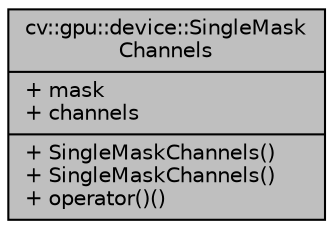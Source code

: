 digraph "cv::gpu::device::SingleMaskChannels"
{
 // LATEX_PDF_SIZE
  edge [fontname="Helvetica",fontsize="10",labelfontname="Helvetica",labelfontsize="10"];
  node [fontname="Helvetica",fontsize="10",shape=record];
  Node1 [label="{cv::gpu::device::SingleMask\lChannels\n|+ mask\l+ channels\l|+ SingleMaskChannels()\l+ SingleMaskChannels()\l+ operator()()\l}",height=0.2,width=0.4,color="black", fillcolor="grey75", style="filled", fontcolor="black",tooltip=" "];
}
